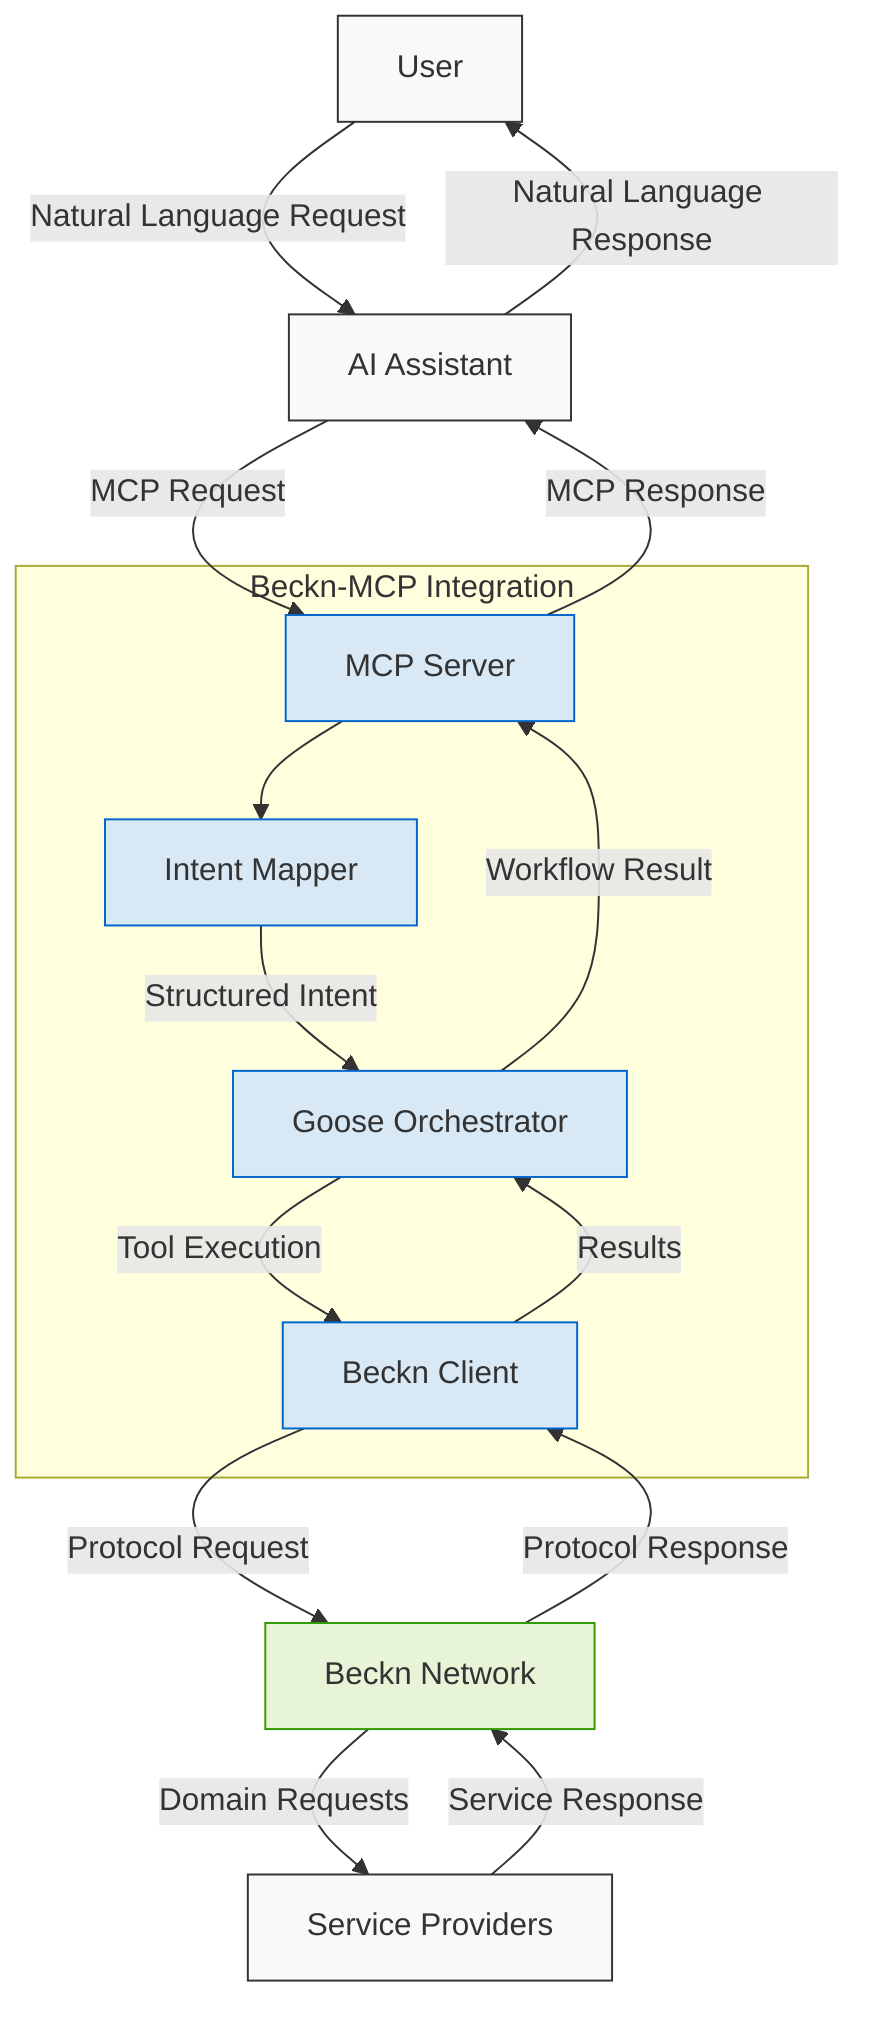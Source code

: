 flowchart TD
    User[User] --> |Natural Language Request| AI[AI Assistant]
    AI --> |MCP Request| MCP[MCP Server]
    
    subgraph "Beckn-MCP Integration"
        MCP --> Intent[Intent Mapper]
        Intent --> |Structured Intent| Goose[Goose Orchestrator]
        Goose --> |Tool Execution| Beckn[Beckn Client]
    end
    
    Beckn --> |Protocol Request| BN[Beckn Network]
    BN --> |Domain Requests| Providers[Service Providers]
    
    Providers --> |Service Response| BN
    BN --> |Protocol Response| Beckn
    Beckn --> |Results| Goose
    Goose --> |Workflow Result| MCP
    MCP --> |MCP Response| AI
    AI --> |Natural Language Response| User
    
    class User,AI,Providers external
    class MCP,Intent,Goose,Beckn primary
    class BN secondary

    classDef external fill:#f9f9f9,stroke:#333,stroke-width:1px
    classDef primary fill:#d8e8f4,stroke:#0066cc,stroke-width:1px
    classDef secondary fill:#e8f4d8,stroke:#339900,stroke-width:1px